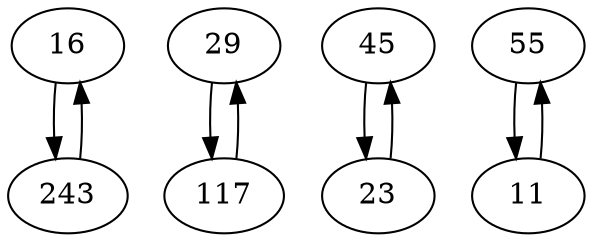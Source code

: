 digraph G {
16 -> 243;
29 -> 117;
45 -> 23;
55 -> 11;
11 -> 55;
23 -> 45;
117 -> 29;
243 -> 16;
11
16
23
29
45
55
117
243
}
